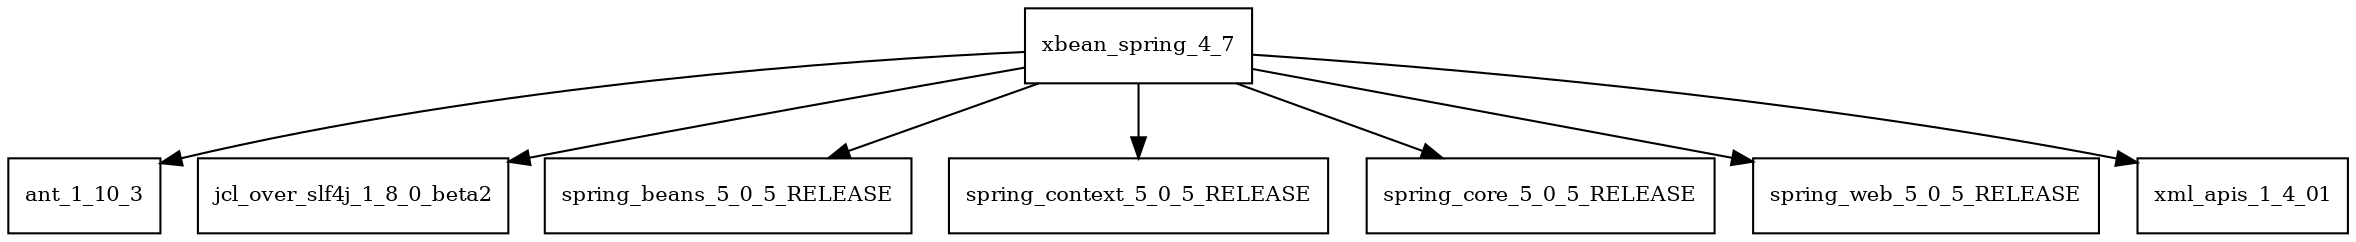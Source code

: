 digraph xbean_spring_4_7_dependencies {
  node [shape = box, fontsize=10.0];
  xbean_spring_4_7 -> ant_1_10_3;
  xbean_spring_4_7 -> jcl_over_slf4j_1_8_0_beta2;
  xbean_spring_4_7 -> spring_beans_5_0_5_RELEASE;
  xbean_spring_4_7 -> spring_context_5_0_5_RELEASE;
  xbean_spring_4_7 -> spring_core_5_0_5_RELEASE;
  xbean_spring_4_7 -> spring_web_5_0_5_RELEASE;
  xbean_spring_4_7 -> xml_apis_1_4_01;
}
